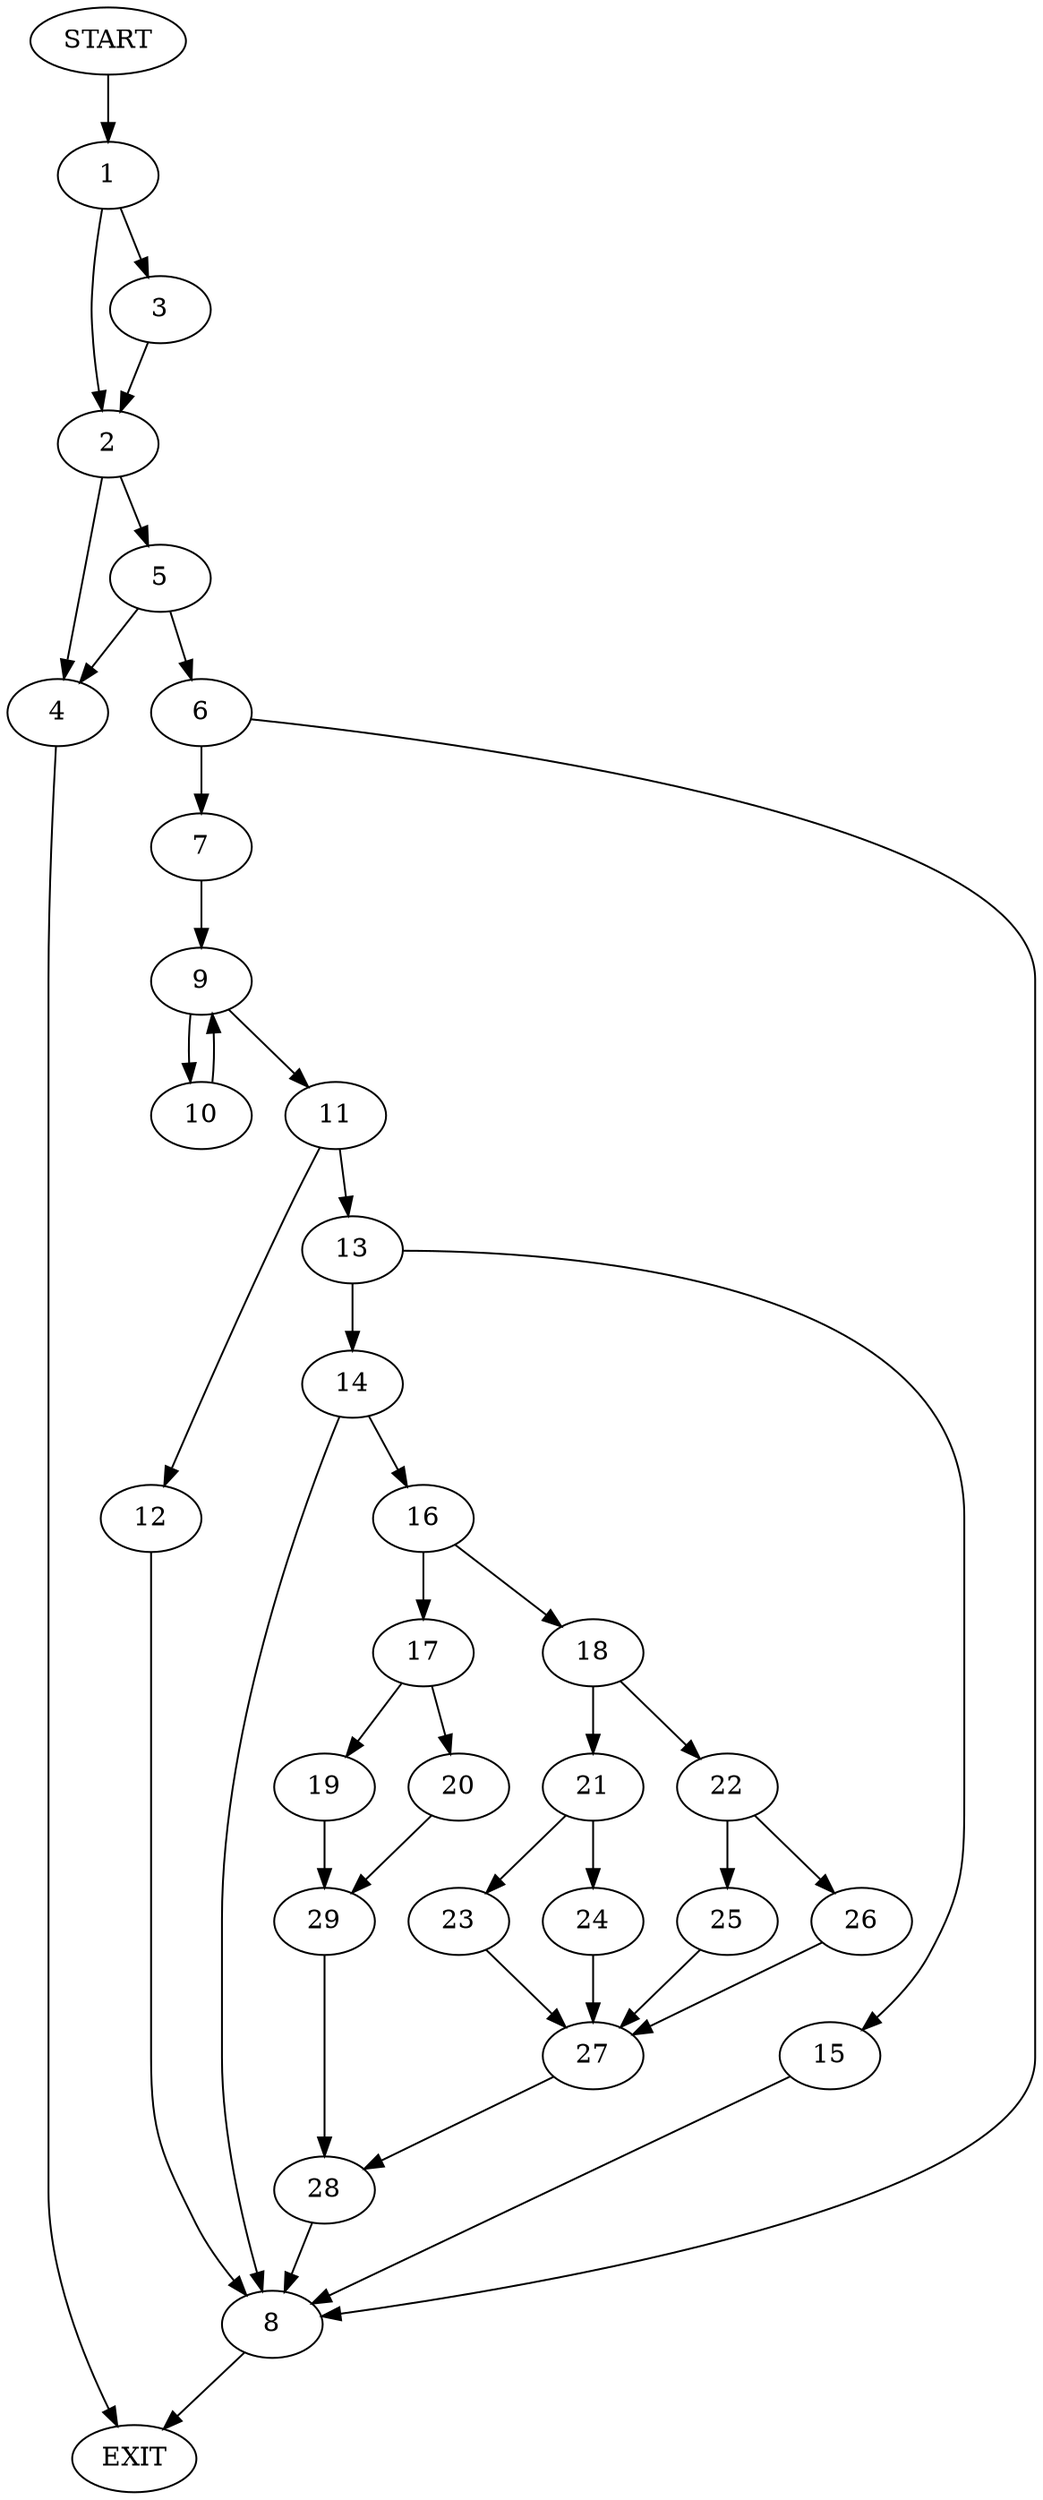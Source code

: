 digraph {
0 [label="START"]
30 [label="EXIT"]
0 -> 1
1 -> 2
1 -> 3
2 -> 4
2 -> 5
3 -> 2
5 -> 6
5 -> 4
4 -> 30
6 -> 7
6 -> 8
7 -> 9
8 -> 30
9 -> 10
9 -> 11
10 -> 9
11 -> 12
11 -> 13
13 -> 14
13 -> 15
12 -> 8
14 -> 16
14 -> 8
15 -> 8
16 -> 17
16 -> 18
17 -> 19
17 -> 20
18 -> 21
18 -> 22
21 -> 23
21 -> 24
22 -> 25
22 -> 26
26 -> 27
25 -> 27
27 -> 28
24 -> 27
23 -> 27
28 -> 8
19 -> 29
20 -> 29
29 -> 28
}
